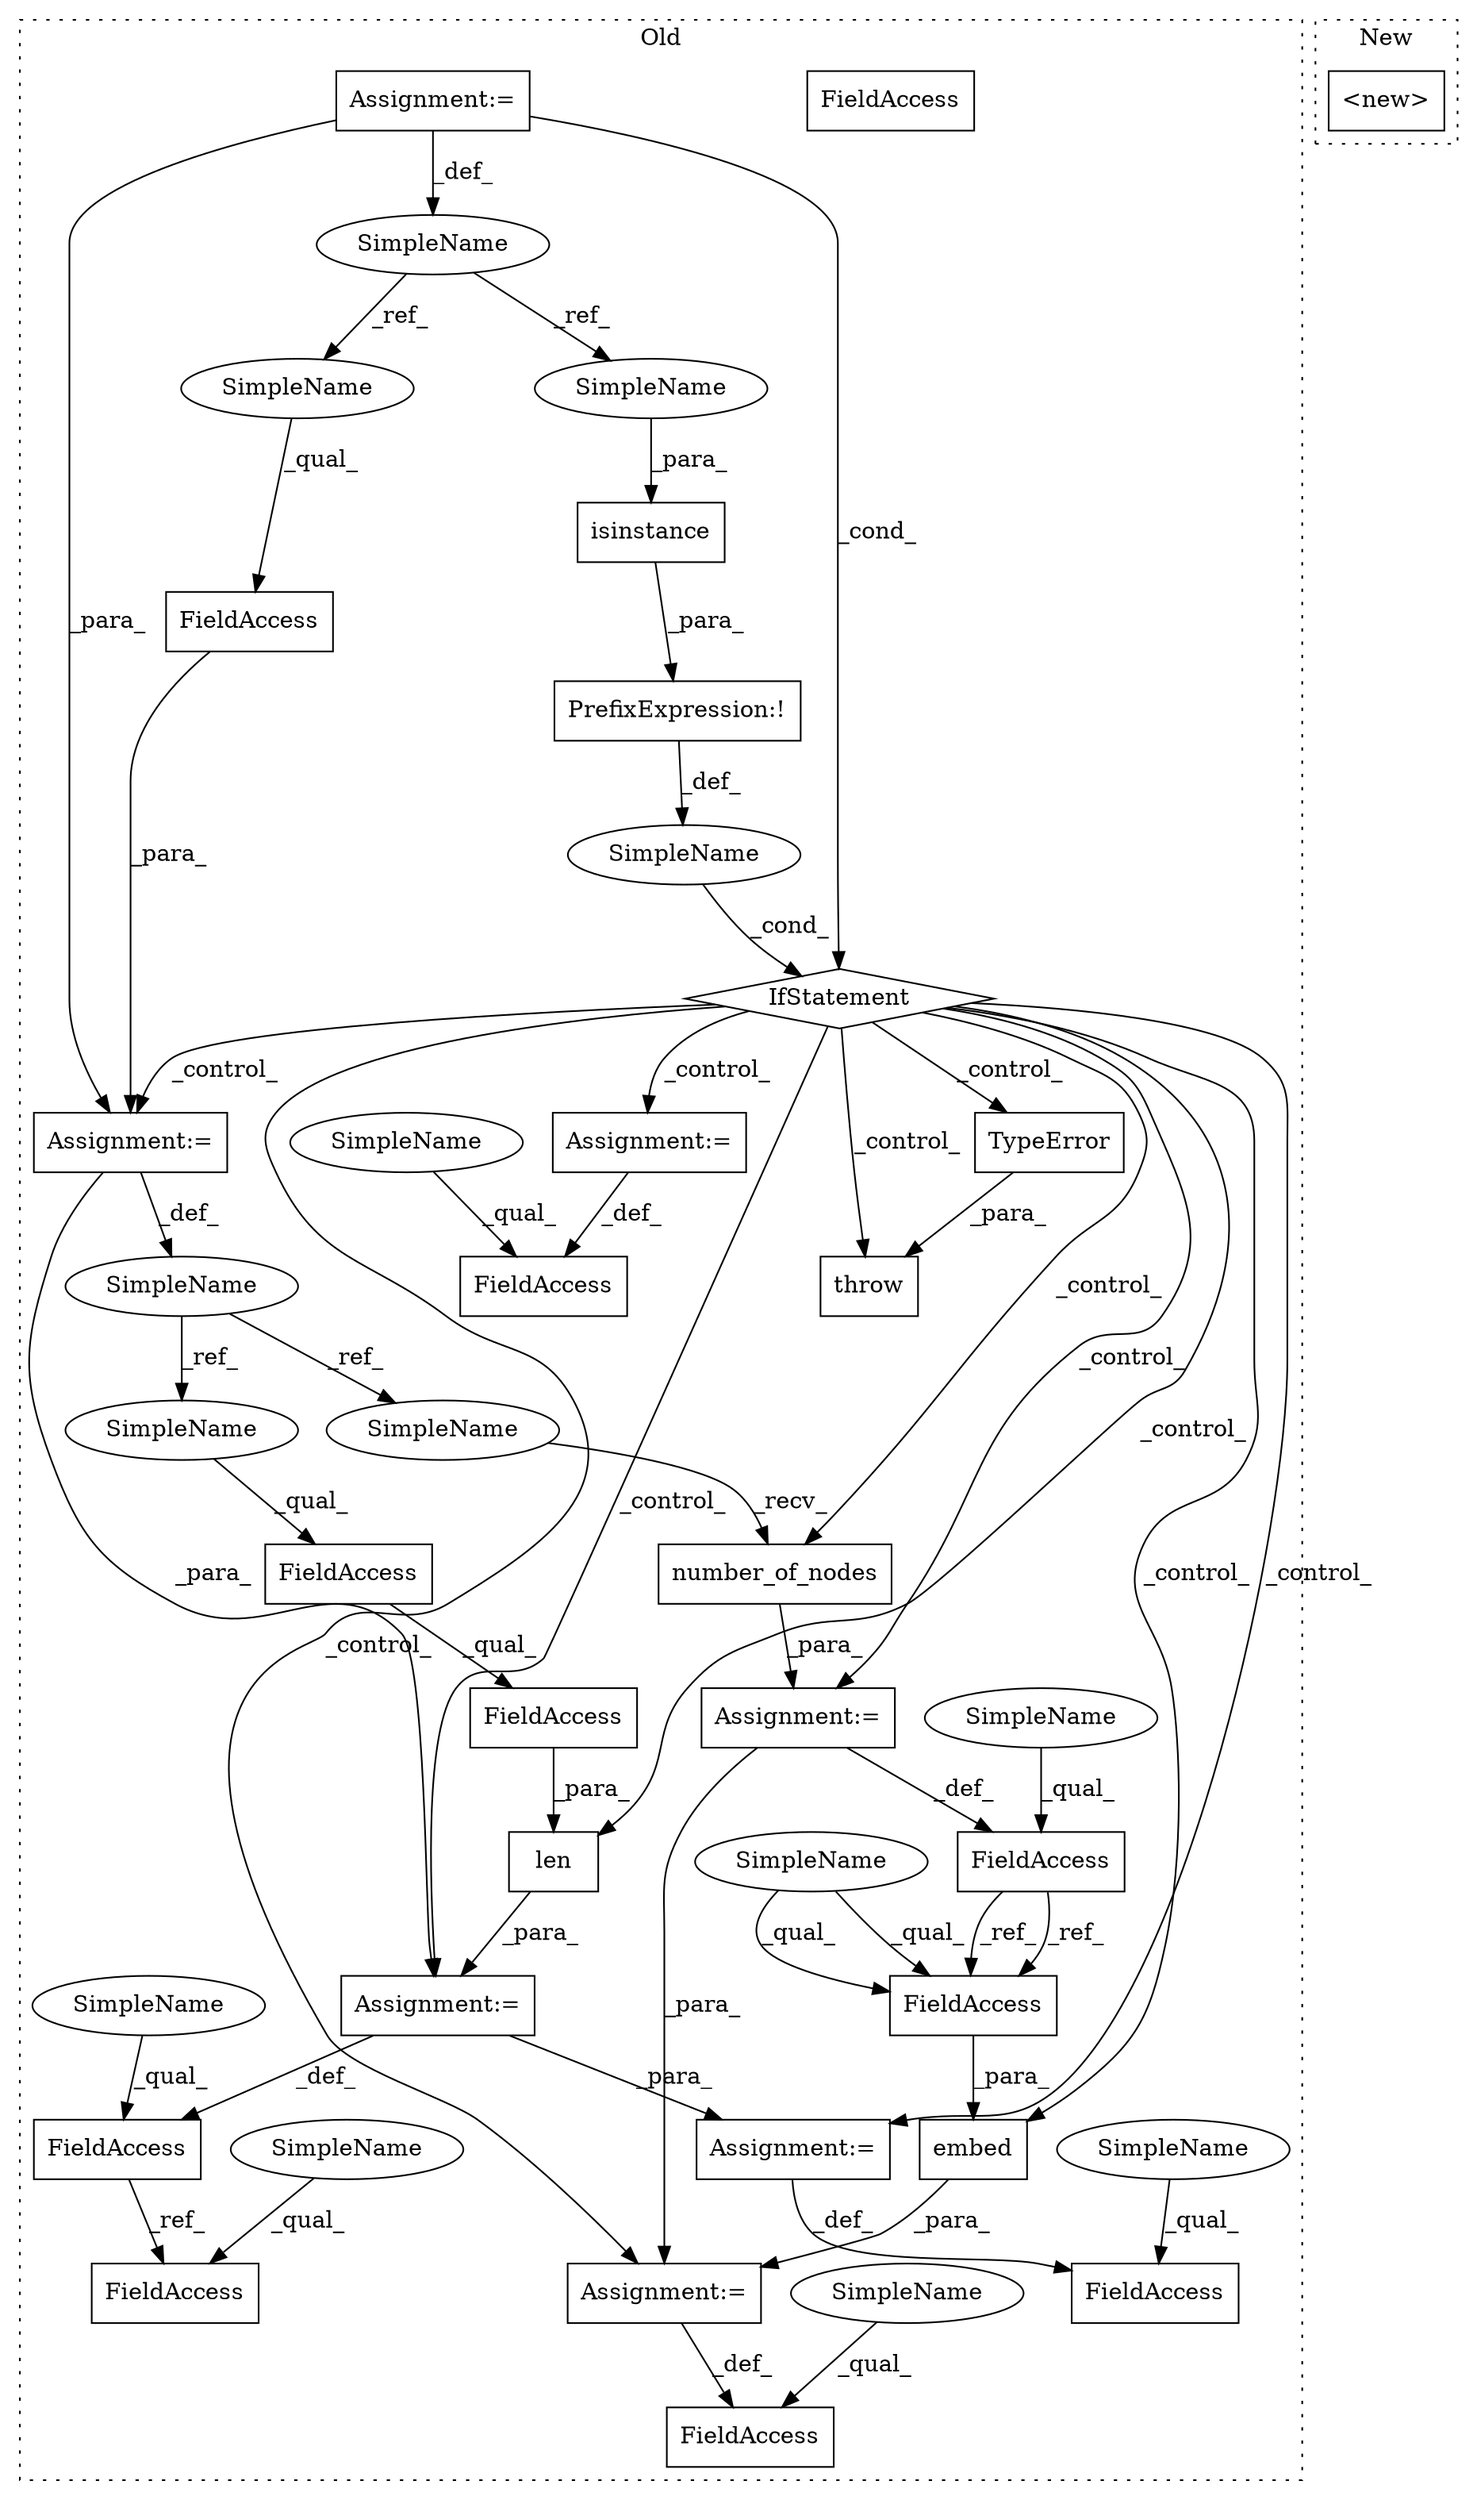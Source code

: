 digraph G {
subgraph cluster0 {
1 [label="len" a="32" s="11142,11164" l="4,1" shape="box"];
3 [label="FieldAccess" a="22" s="11146" l="18" shape="box"];
4 [label="FieldAccess" a="22" s="11541" l="32" shape="box"];
5 [label="Assignment:=" a="7" s="11573" l="1" shape="box"];
6 [label="SimpleName" a="42" s="" l="" shape="ellipse"];
7 [label="Assignment:=" a="7" s="11092" l="1" shape="box"];
8 [label="FieldAccess" a="22" s="11433" l="26" shape="box"];
9 [label="PrefixExpression:!" a="38" s="10976" l="1" shape="box"];
10 [label="isinstance" a="32" s="10977,11015" l="11,1" shape="box"];
11 [label="SimpleName" a="42" s="10942" l="9" shape="ellipse"];
12 [label="FieldAccess" a="22" s="11061" l="11" shape="box"];
13 [label="throw" a="53" s="11026" l="6" shape="box"];
14 [label="FieldAccess" a="22" s="11078" l="14" shape="box"];
15 [label="FieldAccess" a="22" s="11122" l="19" shape="box"];
16 [label="FieldAccess" a="22" s="11221" l="13" shape="box"];
17 [label="FieldAccess" a="22" s="11146" l="12" shape="box"];
18 [label="FieldAccess" a="22" s="11466" l="14" shape="box"];
19 [label="FieldAccess" a="22" s="11584" l="19" shape="box"];
20 [label="TypeError" a="32" s="11032" l="11" shape="box"];
21 [label="IfStatement" a="25" s="10972,11016" l="4,2" shape="diamond"];
22 [label="embed" a="32" s="11460,11480" l="6,1" shape="box"];
23 [label="Assignment:=" a="7" s="11060" l="1" shape="box"];
24 [label="Assignment:=" a="7" s="11459" l="1" shape="box"];
25 [label="Assignment:=" a="7" s="11141" l="1" shape="box"];
26 [label="Assignment:=" a="7" s="10942" l="9" shape="box"];
27 [label="Assignment:=" a="7" s="11234" l="1" shape="box"];
28 [label="SimpleName" a="42" s="11055" l="5" shape="ellipse"];
29 [label="number_of_nodes" a="32" s="11099" l="17" shape="box"];
30 [label="SimpleName" a="42" s="10988" l="9" shape="ellipse"];
31 [label="SimpleName" a="42" s="11061" l="9" shape="ellipse"];
32 [label="FieldAccess" a="22" s="11466" l="14" shape="box"];
33 [label="SimpleName" a="42" s="11541" l="4" shape="ellipse"];
34 [label="SimpleName" a="42" s="11466" l="4" shape="ellipse"];
35 [label="SimpleName" a="42" s="11122" l="4" shape="ellipse"];
36 [label="SimpleName" a="42" s="11433" l="4" shape="ellipse"];
37 [label="SimpleName" a="42" s="11584" l="4" shape="ellipse"];
38 [label="SimpleName" a="42" s="11221" l="4" shape="ellipse"];
39 [label="SimpleName" a="42" s="11078" l="4" shape="ellipse"];
40 [label="SimpleName" a="42" s="11146" l="5" shape="ellipse"];
41 [label="SimpleName" a="42" s="11093" l="5" shape="ellipse"];
label = "Old";
style="dotted";
}
subgraph cluster1 {
2 [label="<new>" a="46" s="13794" l="8" shape="box"];
label = "New";
style="dotted";
}
1 -> 25 [label="_para_"];
3 -> 1 [label="_para_"];
5 -> 4 [label="_def_"];
6 -> 21 [label="_cond_"];
7 -> 14 [label="_def_"];
7 -> 24 [label="_para_"];
9 -> 6 [label="_def_"];
10 -> 9 [label="_para_"];
11 -> 31 [label="_ref_"];
11 -> 30 [label="_ref_"];
12 -> 23 [label="_para_"];
14 -> 32 [label="_ref_"];
14 -> 32 [label="_ref_"];
15 -> 19 [label="_ref_"];
17 -> 3 [label="_qual_"];
20 -> 13 [label="_para_"];
21 -> 5 [label="_control_"];
21 -> 29 [label="_control_"];
21 -> 7 [label="_control_"];
21 -> 23 [label="_control_"];
21 -> 1 [label="_control_"];
21 -> 24 [label="_control_"];
21 -> 25 [label="_control_"];
21 -> 27 [label="_control_"];
21 -> 20 [label="_control_"];
21 -> 22 [label="_control_"];
21 -> 13 [label="_control_"];
22 -> 24 [label="_para_"];
23 -> 25 [label="_para_"];
23 -> 28 [label="_def_"];
24 -> 8 [label="_def_"];
25 -> 5 [label="_para_"];
25 -> 15 [label="_def_"];
26 -> 23 [label="_para_"];
26 -> 21 [label="_cond_"];
26 -> 11 [label="_def_"];
27 -> 16 [label="_def_"];
28 -> 40 [label="_ref_"];
28 -> 41 [label="_ref_"];
29 -> 7 [label="_para_"];
30 -> 10 [label="_para_"];
31 -> 12 [label="_qual_"];
32 -> 22 [label="_para_"];
33 -> 4 [label="_qual_"];
34 -> 32 [label="_qual_"];
34 -> 32 [label="_qual_"];
35 -> 15 [label="_qual_"];
36 -> 8 [label="_qual_"];
37 -> 19 [label="_qual_"];
38 -> 16 [label="_qual_"];
39 -> 14 [label="_qual_"];
40 -> 17 [label="_qual_"];
41 -> 29 [label="_recv_"];
}
